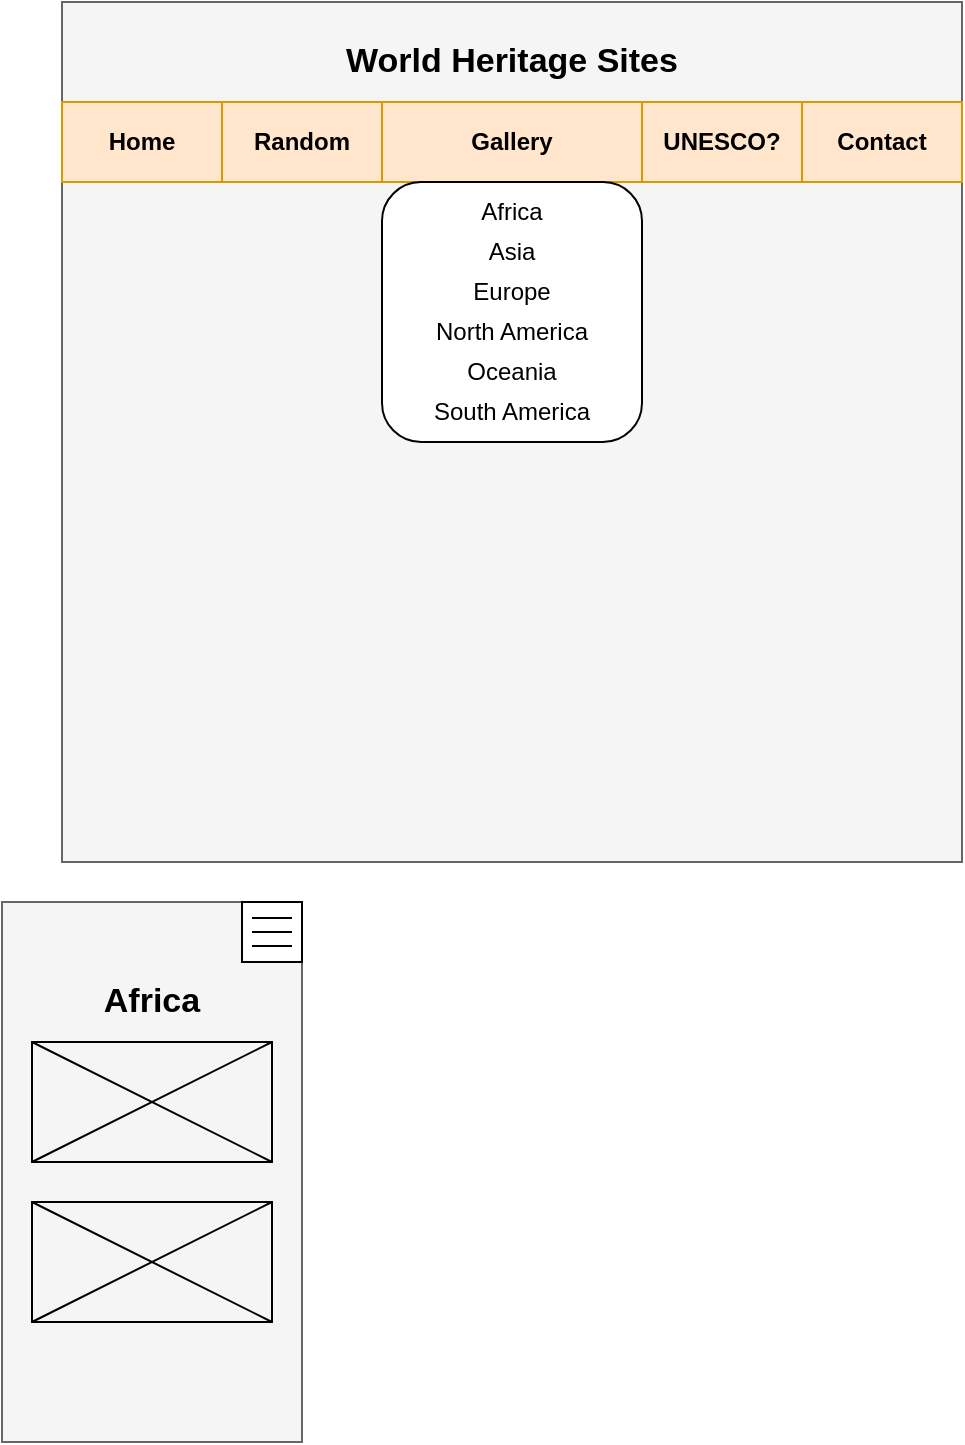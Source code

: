 <mxfile version="14.9.7" type="github">
  <diagram id="BP_4QGGFx2uj5hWdyBfl" name="Page-1">
    <mxGraphModel dx="326" dy="373" grid="1" gridSize="10" guides="1" tooltips="1" connect="1" arrows="1" fold="1" page="1" pageScale="1" pageWidth="850" pageHeight="1100" math="0" shadow="0">
      <root>
        <mxCell id="0" />
        <mxCell id="1" parent="0" />
        <mxCell id="sXfwi4x87LNBnSrheW1v-1" value="" style="rounded=0;whiteSpace=wrap;html=1;fillColor=#f5f5f5;strokeColor=#666666;fontColor=#333333;" vertex="1" parent="1">
          <mxGeometry x="110" y="280" width="450" height="430" as="geometry" />
        </mxCell>
        <mxCell id="sXfwi4x87LNBnSrheW1v-2" value="Home" style="rounded=0;whiteSpace=wrap;html=1;fontStyle=1;fillColor=#ffe6cc;strokeColor=#d79b00;" vertex="1" parent="1">
          <mxGeometry x="110" y="330" width="80" height="40" as="geometry" />
        </mxCell>
        <mxCell id="sXfwi4x87LNBnSrheW1v-3" value="Random" style="rounded=0;whiteSpace=wrap;html=1;fontStyle=1;fillColor=#ffe6cc;strokeColor=#d79b00;" vertex="1" parent="1">
          <mxGeometry x="190" y="330" width="80" height="40" as="geometry" />
        </mxCell>
        <mxCell id="sXfwi4x87LNBnSrheW1v-4" value="&lt;b&gt;Gallery&lt;/b&gt;" style="rounded=0;whiteSpace=wrap;html=1;fillColor=#ffe6cc;strokeColor=#d79b00;" vertex="1" parent="1">
          <mxGeometry x="270" y="330" width="130" height="40" as="geometry" />
        </mxCell>
        <mxCell id="sXfwi4x87LNBnSrheW1v-5" value="&lt;b&gt;UNESCO?&lt;/b&gt;" style="rounded=0;whiteSpace=wrap;html=1;fillColor=#ffe6cc;strokeColor=#d79b00;" vertex="1" parent="1">
          <mxGeometry x="400" y="330" width="80" height="40" as="geometry" />
        </mxCell>
        <mxCell id="sXfwi4x87LNBnSrheW1v-6" value="Contact" style="rounded=0;whiteSpace=wrap;html=1;fontStyle=1;fillColor=#ffe6cc;strokeColor=#d79b00;" vertex="1" parent="1">
          <mxGeometry x="480" y="330" width="80" height="40" as="geometry" />
        </mxCell>
        <mxCell id="sXfwi4x87LNBnSrheW1v-7" value="&lt;b&gt;&lt;font style=&quot;font-size: 17px&quot;&gt;World Heritage Sites&lt;/font&gt;&lt;/b&gt;" style="text;html=1;strokeColor=none;fillColor=none;align=center;verticalAlign=middle;whiteSpace=wrap;rounded=0;" vertex="1" parent="1">
          <mxGeometry x="250" y="290" width="170" height="40" as="geometry" />
        </mxCell>
        <mxCell id="sXfwi4x87LNBnSrheW1v-9" value="" style="rounded=1;whiteSpace=wrap;html=1;" vertex="1" parent="1">
          <mxGeometry x="270" y="370" width="130" height="130" as="geometry" />
        </mxCell>
        <mxCell id="sXfwi4x87LNBnSrheW1v-10" value="Africa&lt;span style=&quot;color: rgba(0 , 0 , 0 , 0) ; font-family: monospace ; font-size: 0px&quot;&gt;%3CmxGraphModel%3E%3Croot%3E%3CmxCell%20id%3D%220%22%2F%3E%3CmxCell%20id%3D%221%22%20parent%3D%220%22%2F%3E%3CmxCell%20id%3D%222%22%20value%3D%22%22%20style%3D%22rounded%3D0%3BwhiteSpace%3Dwrap%3Bhtml%3D1%3B%22%20vertex%3D%221%22%20parent%3D%221%22%3E%3CmxGeometry%20x%3D%22110%22%20y%3D%22330%22%20width%3D%2280%22%20height%3D%2240%22%20as%3D%22geometry%22%2F%3E%3C%2FmxCell%3E%3C%2Froot%3E%3C%2FmxGraphModel%3E&lt;/span&gt;" style="text;html=1;strokeColor=none;fillColor=none;align=center;verticalAlign=middle;whiteSpace=wrap;rounded=0;" vertex="1" parent="1">
          <mxGeometry x="270" y="375" width="130" height="20" as="geometry" />
        </mxCell>
        <mxCell id="sXfwi4x87LNBnSrheW1v-11" value="Asia" style="text;html=1;strokeColor=none;fillColor=none;align=center;verticalAlign=middle;whiteSpace=wrap;rounded=0;" vertex="1" parent="1">
          <mxGeometry x="270" y="395" width="130" height="20" as="geometry" />
        </mxCell>
        <mxCell id="sXfwi4x87LNBnSrheW1v-12" value="Europe" style="text;html=1;align=center;verticalAlign=middle;whiteSpace=wrap;rounded=0;" vertex="1" parent="1">
          <mxGeometry x="270" y="415" width="130" height="20" as="geometry" />
        </mxCell>
        <mxCell id="sXfwi4x87LNBnSrheW1v-13" value="North America&lt;span style=&quot;color: rgba(0 , 0 , 0 , 0) ; font-family: monospace ; font-size: 0px&quot;&gt;%3CmxGraphModel%3E%3Croot%3E%3CmxCell%20id%3D%220%22%2F%3E%3CmxCell%20id%3D%221%22%20parent%3D%220%22%2F%3E%3CmxCell%20id%3D%222%22%20value%3D%22Africa%26lt%3Bspan%20style%3D%26quot%3Bcolor%3A%20rgba(0%20%2C%200%20%2C%200%20%2C%200)%20%3B%20font-family%3A%20monospace%20%3B%20font-size%3A%200px%26quot%3B%26gt%3B%253CmxGraphModel%253E%253Croot%253E%253CmxCell%2520id%253D%25220%2522%252F%253E%253CmxCell%2520id%253D%25221%2522%2520parent%253D%25220%2522%252F%253E%253CmxCell%2520id%253D%25222%2522%2520value%253D%2522%2522%2520style%253D%2522rounded%253D0%253BwhiteSpace%253Dwrap%253Bhtml%253D1%253B%2522%2520vertex%253D%25221%2522%2520parent%253D%25221%2522%253E%253CmxGeometry%2520x%253D%2522110%2522%2520y%253D%2522330%2522%2520width%253D%252280%2522%2520height%253D%252240%2522%2520as%253D%2522geometry%2522%252F%253E%253C%252FmxCell%253E%253C%252Froot%253E%253C%252FmxGraphModel%253E%26lt%3B%2Fspan%26gt%3B%22%20style%3D%22text%3Bhtml%3D1%3BstrokeColor%3Dnone%3BfillColor%3Dnone%3Balign%3Dcenter%3BverticalAlign%3Dmiddle%3BwhiteSpace%3Dwrap%3Brounded%3D0%3B%22%20vertex%3D%221%22%20parent%3D%221%22%3E%3CmxGeometry%20x%3D%22270%22%20y%3D%22380%22%20width%3D%2280%22%20height%3D%2220%22%20as%3D%22geometry%22%2F%3E%3C%2FmxCell%3E%3C%2Froot%3E%3C%2FmxGraphModel%3E&lt;/span&gt;" style="text;html=1;strokeColor=none;fillColor=none;align=center;verticalAlign=middle;whiteSpace=wrap;rounded=0;" vertex="1" parent="1">
          <mxGeometry x="270" y="435" width="130" height="20" as="geometry" />
        </mxCell>
        <mxCell id="sXfwi4x87LNBnSrheW1v-14" value="Oceania" style="text;html=1;strokeColor=none;fillColor=none;align=center;verticalAlign=middle;whiteSpace=wrap;rounded=0;" vertex="1" parent="1">
          <mxGeometry x="270" y="455" width="130" height="20" as="geometry" />
        </mxCell>
        <mxCell id="sXfwi4x87LNBnSrheW1v-15" value="South America" style="text;html=1;strokeColor=none;fillColor=none;align=center;verticalAlign=middle;whiteSpace=wrap;rounded=0;" vertex="1" parent="1">
          <mxGeometry x="270" y="475" width="130" height="20" as="geometry" />
        </mxCell>
        <mxCell id="sXfwi4x87LNBnSrheW1v-16" value="" style="shape=image;verticalLabelPosition=bottom;labelBackgroundColor=#ffffff;verticalAlign=top;aspect=fixed;imageAspect=0;image=https://upload.wikimedia.org/wikipedia/commons/thumb/b/bc/UNESCO_logo.svg/2560px-UNESCO_logo.svg.png;" vertex="1" parent="1">
          <mxGeometry x="118.43" y="280" width="63.15" height="47" as="geometry" />
        </mxCell>
        <mxCell id="sXfwi4x87LNBnSrheW1v-17" value="" style="rounded=0;whiteSpace=wrap;html=1;fillColor=#f5f5f5;strokeColor=#666666;fontColor=#333333;" vertex="1" parent="1">
          <mxGeometry x="80" y="730" width="150" height="270" as="geometry" />
        </mxCell>
        <mxCell id="sXfwi4x87LNBnSrheW1v-18" value="&lt;span style=&quot;font-size: 17px&quot;&gt;&lt;b&gt;Africa&lt;/b&gt;&lt;/span&gt;" style="text;html=1;strokeColor=none;fillColor=none;align=center;verticalAlign=middle;whiteSpace=wrap;rounded=0;" vertex="1" parent="1">
          <mxGeometry x="95" y="760" width="120" height="40" as="geometry" />
        </mxCell>
        <mxCell id="sXfwi4x87LNBnSrheW1v-19" value="" style="rounded=0;whiteSpace=wrap;html=1;" vertex="1" parent="1">
          <mxGeometry x="200" y="730" width="30" height="30" as="geometry" />
        </mxCell>
        <mxCell id="sXfwi4x87LNBnSrheW1v-21" value="" style="endArrow=none;html=1;" edge="1" parent="1">
          <mxGeometry width="50" height="50" relative="1" as="geometry">
            <mxPoint x="205" y="738" as="sourcePoint" />
            <mxPoint x="225" y="738" as="targetPoint" />
            <Array as="points">
              <mxPoint x="225" y="738" />
            </Array>
          </mxGeometry>
        </mxCell>
        <mxCell id="sXfwi4x87LNBnSrheW1v-23" value="" style="endArrow=none;html=1;" edge="1" parent="1">
          <mxGeometry width="50" height="50" relative="1" as="geometry">
            <mxPoint x="205" y="745" as="sourcePoint" />
            <mxPoint x="225" y="745" as="targetPoint" />
            <Array as="points">
              <mxPoint x="225" y="745" />
            </Array>
          </mxGeometry>
        </mxCell>
        <mxCell id="sXfwi4x87LNBnSrheW1v-24" value="" style="endArrow=none;html=1;" edge="1" parent="1">
          <mxGeometry width="50" height="50" relative="1" as="geometry">
            <mxPoint x="205" y="752" as="sourcePoint" />
            <mxPoint x="225" y="752" as="targetPoint" />
            <Array as="points">
              <mxPoint x="225" y="752" />
            </Array>
          </mxGeometry>
        </mxCell>
        <mxCell id="sXfwi4x87LNBnSrheW1v-25" value="" style="rounded=0;whiteSpace=wrap;html=1;fillColor=none;" vertex="1" parent="1">
          <mxGeometry x="95" y="800" width="120" height="60" as="geometry" />
        </mxCell>
        <mxCell id="sXfwi4x87LNBnSrheW1v-26" value="" style="endArrow=none;html=1;exitX=0;exitY=1;exitDx=0;exitDy=0;" edge="1" parent="1" source="sXfwi4x87LNBnSrheW1v-25">
          <mxGeometry width="50" height="50" relative="1" as="geometry">
            <mxPoint x="165" y="850" as="sourcePoint" />
            <mxPoint x="215" y="800" as="targetPoint" />
          </mxGeometry>
        </mxCell>
        <mxCell id="sXfwi4x87LNBnSrheW1v-27" value="" style="endArrow=none;html=1;exitX=0;exitY=0;exitDx=0;exitDy=0;entryX=1;entryY=1;entryDx=0;entryDy=0;" edge="1" parent="1" source="sXfwi4x87LNBnSrheW1v-25" target="sXfwi4x87LNBnSrheW1v-25">
          <mxGeometry width="50" height="50" relative="1" as="geometry">
            <mxPoint x="105" y="870" as="sourcePoint" />
            <mxPoint x="225" y="810" as="targetPoint" />
          </mxGeometry>
        </mxCell>
        <mxCell id="sXfwi4x87LNBnSrheW1v-29" value="" style="rounded=0;whiteSpace=wrap;html=1;fillColor=none;" vertex="1" parent="1">
          <mxGeometry x="95" y="880" width="120" height="60" as="geometry" />
        </mxCell>
        <mxCell id="sXfwi4x87LNBnSrheW1v-30" value="" style="endArrow=none;html=1;exitX=0;exitY=1;exitDx=0;exitDy=0;" edge="1" parent="1" source="sXfwi4x87LNBnSrheW1v-29">
          <mxGeometry width="50" height="50" relative="1" as="geometry">
            <mxPoint x="165" y="930" as="sourcePoint" />
            <mxPoint x="215" y="880" as="targetPoint" />
          </mxGeometry>
        </mxCell>
        <mxCell id="sXfwi4x87LNBnSrheW1v-31" value="" style="endArrow=none;html=1;exitX=0;exitY=0;exitDx=0;exitDy=0;entryX=1;entryY=1;entryDx=0;entryDy=0;" edge="1" parent="1" source="sXfwi4x87LNBnSrheW1v-29" target="sXfwi4x87LNBnSrheW1v-29">
          <mxGeometry width="50" height="50" relative="1" as="geometry">
            <mxPoint x="105" y="950" as="sourcePoint" />
            <mxPoint x="225" y="890" as="targetPoint" />
          </mxGeometry>
        </mxCell>
      </root>
    </mxGraphModel>
  </diagram>
</mxfile>
